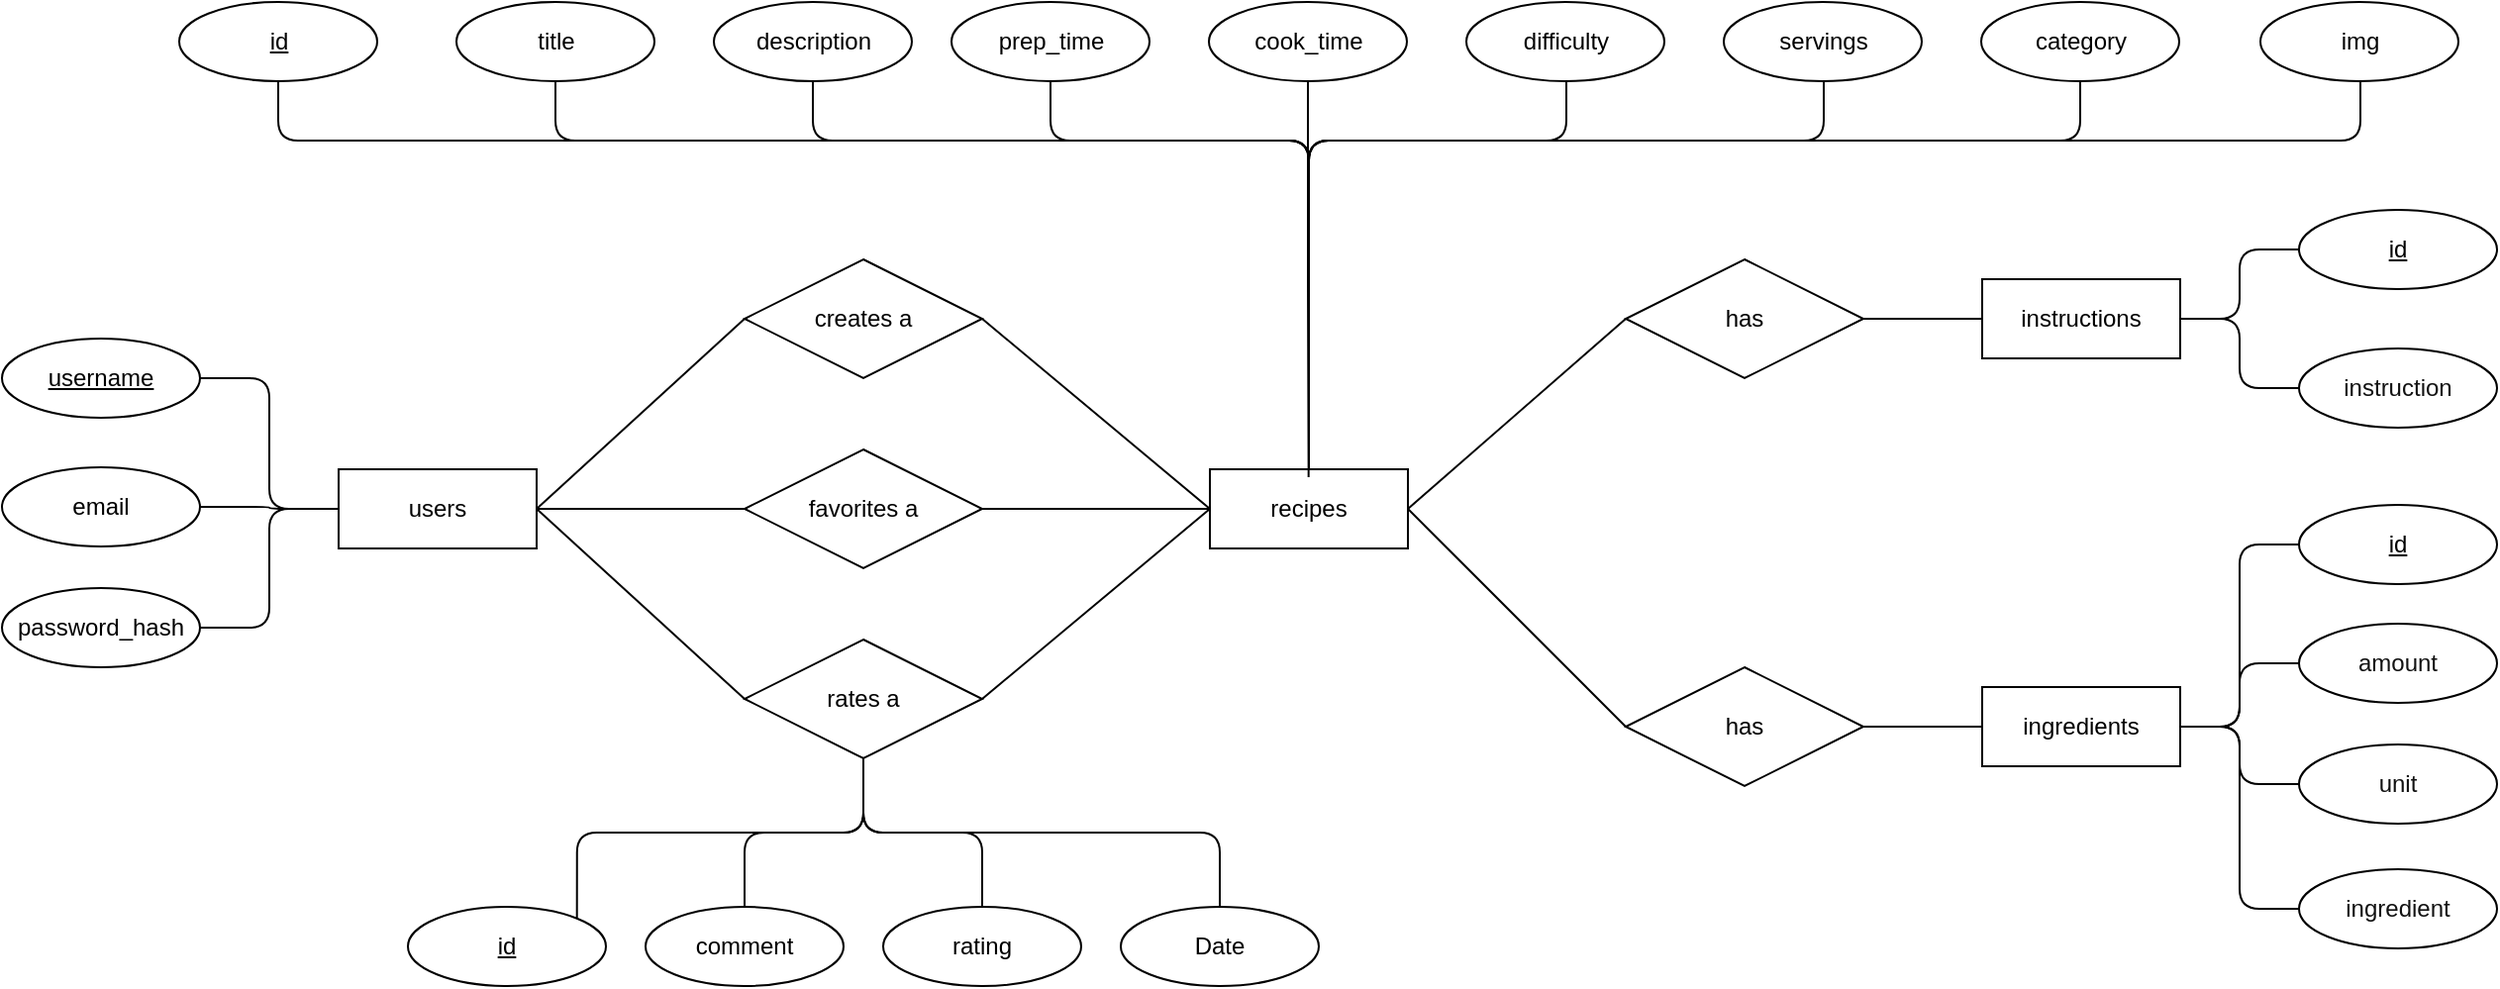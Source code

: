 <mxfile>
    <diagram id="jRUPgtVUa6tnaxBzOR9-" name="Page-1">
        <mxGraphModel dx="2176" dy="1456" grid="1" gridSize="10" guides="1" tooltips="1" connect="1" arrows="1" fold="1" page="0" pageScale="1" pageWidth="850" pageHeight="1100" math="0" shadow="0">
            <root>
                <mxCell id="0"/>
                <mxCell id="1" parent="0"/>
                <mxCell id="26" style="shape=connector;rounded=1;html=1;exitX=1;exitY=0.5;exitDx=0;exitDy=0;entryX=0;entryY=0.5;entryDx=0;entryDy=0;strokeColor=default;align=center;verticalAlign=middle;fontFamily=Helvetica;fontSize=11;fontColor=default;labelBackgroundColor=default;endArrow=none;endFill=0;" parent="1" source="2" target="12" edge="1">
                    <mxGeometry relative="1" as="geometry"/>
                </mxCell>
                <mxCell id="32" style="edgeStyle=none;shape=connector;rounded=1;html=1;exitX=1;exitY=0.5;exitDx=0;exitDy=0;entryX=0;entryY=0.5;entryDx=0;entryDy=0;strokeColor=default;align=center;verticalAlign=middle;fontFamily=Helvetica;fontSize=11;fontColor=default;labelBackgroundColor=default;endArrow=none;endFill=0;" parent="1" source="2" target="11" edge="1">
                    <mxGeometry relative="1" as="geometry"/>
                </mxCell>
                <mxCell id="68" style="edgeStyle=orthogonalEdgeStyle;shape=connector;rounded=1;html=1;exitX=0;exitY=0.5;exitDx=0;exitDy=0;entryX=1;entryY=0.5;entryDx=0;entryDy=0;strokeColor=default;align=center;verticalAlign=middle;fontFamily=Helvetica;fontSize=11;fontColor=default;labelBackgroundColor=default;endArrow=none;endFill=0;" edge="1" parent="1" source="2" target="65">
                    <mxGeometry relative="1" as="geometry"/>
                </mxCell>
                <mxCell id="70" style="edgeStyle=orthogonalEdgeStyle;shape=connector;rounded=1;html=1;exitX=0;exitY=0.5;exitDx=0;exitDy=0;entryX=1;entryY=0.5;entryDx=0;entryDy=0;strokeColor=default;align=center;verticalAlign=middle;fontFamily=Helvetica;fontSize=11;fontColor=default;labelBackgroundColor=default;endArrow=none;endFill=0;" edge="1" parent="1" source="2" target="66">
                    <mxGeometry relative="1" as="geometry"/>
                </mxCell>
                <mxCell id="2" value="users" style="whiteSpace=wrap;html=1;align=center;" parent="1" vertex="1">
                    <mxGeometry x="320" y="436" width="100" height="40" as="geometry"/>
                </mxCell>
                <mxCell id="38" style="edgeStyle=none;shape=connector;rounded=1;html=1;exitX=1;exitY=0.5;exitDx=0;exitDy=0;entryX=0;entryY=0.5;entryDx=0;entryDy=0;strokeColor=default;align=center;verticalAlign=middle;fontFamily=Helvetica;fontSize=11;fontColor=default;labelBackgroundColor=default;endArrow=none;endFill=0;" parent="1" source="4" target="35" edge="1">
                    <mxGeometry relative="1" as="geometry"/>
                </mxCell>
                <mxCell id="60" style="edgeStyle=orthogonalEdgeStyle;shape=connector;rounded=1;html=1;exitX=0.5;exitY=0;exitDx=0;exitDy=0;entryX=0.5;entryY=1;entryDx=0;entryDy=0;strokeColor=default;align=center;verticalAlign=middle;fontFamily=Helvetica;fontSize=11;fontColor=default;labelBackgroundColor=default;endArrow=none;endFill=0;" edge="1" parent="1" source="4" target="49">
                    <mxGeometry relative="1" as="geometry">
                        <Array as="points">
                            <mxPoint x="810" y="270"/>
                            <mxPoint x="940" y="270"/>
                            <mxPoint x="940" y="240"/>
                        </Array>
                    </mxGeometry>
                </mxCell>
                <mxCell id="61" style="edgeStyle=orthogonalEdgeStyle;shape=connector;rounded=1;html=1;exitX=0.5;exitY=0;exitDx=0;exitDy=0;entryX=0.5;entryY=1;entryDx=0;entryDy=0;strokeColor=default;align=center;verticalAlign=middle;fontFamily=Helvetica;fontSize=11;fontColor=default;labelBackgroundColor=default;endArrow=none;endFill=0;" edge="1" parent="1" source="4" target="51">
                    <mxGeometry relative="1" as="geometry">
                        <Array as="points">
                            <mxPoint x="810" y="270"/>
                            <mxPoint x="1070" y="270"/>
                            <mxPoint x="1070" y="240"/>
                        </Array>
                    </mxGeometry>
                </mxCell>
                <mxCell id="64" style="edgeStyle=orthogonalEdgeStyle;shape=connector;rounded=1;html=1;exitX=0.5;exitY=0;exitDx=0;exitDy=0;entryX=0.5;entryY=1;entryDx=0;entryDy=0;strokeColor=default;align=center;verticalAlign=middle;fontFamily=Helvetica;fontSize=11;fontColor=default;labelBackgroundColor=default;endArrow=none;endFill=0;" edge="1" parent="1" source="4" target="63">
                    <mxGeometry relative="1" as="geometry">
                        <Array as="points">
                            <mxPoint x="810" y="270"/>
                            <mxPoint x="1341" y="270"/>
                            <mxPoint x="1341" y="240"/>
                        </Array>
                    </mxGeometry>
                </mxCell>
                <mxCell id="4" value="recipes" style="whiteSpace=wrap;html=1;align=center;" parent="1" vertex="1">
                    <mxGeometry x="760" y="436" width="100" height="40" as="geometry"/>
                </mxCell>
                <mxCell id="85" style="edgeStyle=orthogonalEdgeStyle;shape=connector;rounded=1;html=1;exitX=1;exitY=0.5;exitDx=0;exitDy=0;entryX=0;entryY=0.5;entryDx=0;entryDy=0;strokeColor=default;align=center;verticalAlign=middle;fontFamily=Helvetica;fontSize=11;fontColor=default;labelBackgroundColor=default;endArrow=none;endFill=0;" edge="1" parent="1" source="5" target="16">
                    <mxGeometry relative="1" as="geometry"/>
                </mxCell>
                <mxCell id="5" value="instructions" style="whiteSpace=wrap;html=1;align=center;" parent="1" vertex="1">
                    <mxGeometry x="1150" y="340" width="100" height="40" as="geometry"/>
                </mxCell>
                <mxCell id="79" style="edgeStyle=orthogonalEdgeStyle;shape=connector;rounded=1;html=1;exitX=1;exitY=0.5;exitDx=0;exitDy=0;entryX=0;entryY=0.5;entryDx=0;entryDy=0;strokeColor=default;align=center;verticalAlign=middle;fontFamily=Helvetica;fontSize=11;fontColor=default;labelBackgroundColor=default;endArrow=none;endFill=0;" edge="1" parent="1" source="6" target="17">
                    <mxGeometry relative="1" as="geometry"/>
                </mxCell>
                <mxCell id="6" value="ingredients" style="whiteSpace=wrap;html=1;align=center;" parent="1" vertex="1">
                    <mxGeometry x="1150" y="546" width="100" height="40" as="geometry"/>
                </mxCell>
                <mxCell id="31" style="shape=connector;rounded=1;html=1;exitX=1;exitY=0.5;exitDx=0;exitDy=0;entryX=0;entryY=0.5;entryDx=0;entryDy=0;strokeColor=default;align=center;verticalAlign=middle;fontFamily=Helvetica;fontSize=11;fontColor=default;labelBackgroundColor=default;endArrow=none;endFill=0;" parent="1" source="10" target="4" edge="1">
                    <mxGeometry relative="1" as="geometry"/>
                </mxCell>
                <mxCell id="33" style="shape=connector;rounded=1;html=1;exitX=0;exitY=0.5;exitDx=0;exitDy=0;entryX=1;entryY=0.5;entryDx=0;entryDy=0;strokeColor=default;align=center;verticalAlign=middle;fontFamily=Helvetica;fontSize=11;fontColor=default;labelBackgroundColor=default;endArrow=none;endFill=0;" parent="1" source="10" target="2" edge="1">
                    <mxGeometry relative="1" as="geometry"/>
                </mxCell>
                <mxCell id="10" value="creates a" style="shape=rhombus;perimeter=rhombusPerimeter;whiteSpace=wrap;html=1;align=center;" parent="1" vertex="1">
                    <mxGeometry x="525" y="330" width="120" height="60" as="geometry"/>
                </mxCell>
                <mxCell id="29" style="edgeStyle=none;shape=connector;rounded=1;html=1;exitX=1;exitY=0.5;exitDx=0;exitDy=0;entryX=0;entryY=0.5;entryDx=0;entryDy=0;strokeColor=default;align=center;verticalAlign=middle;fontFamily=Helvetica;fontSize=11;fontColor=default;labelBackgroundColor=default;endArrow=none;endFill=0;" parent="1" source="11" target="4" edge="1">
                    <mxGeometry relative="1" as="geometry"/>
                </mxCell>
                <mxCell id="11" value="favorites a" style="shape=rhombus;perimeter=rhombusPerimeter;whiteSpace=wrap;html=1;align=center;" parent="1" vertex="1">
                    <mxGeometry x="525" y="426" width="120" height="60" as="geometry"/>
                </mxCell>
                <mxCell id="22" style="edgeStyle=orthogonalEdgeStyle;html=1;exitX=0.5;exitY=1;exitDx=0;exitDy=0;entryX=1;entryY=0;entryDx=0;entryDy=0;endArrow=none;endFill=0;" parent="1" source="12" target="13" edge="1">
                    <mxGeometry relative="1" as="geometry"/>
                </mxCell>
                <mxCell id="23" style="edgeStyle=orthogonalEdgeStyle;shape=connector;rounded=1;html=1;exitX=0.5;exitY=1;exitDx=0;exitDy=0;entryX=0.5;entryY=0;entryDx=0;entryDy=0;strokeColor=default;align=center;verticalAlign=middle;fontFamily=Helvetica;fontSize=11;fontColor=default;labelBackgroundColor=default;endArrow=none;endFill=0;" parent="1" source="12" target="20" edge="1">
                    <mxGeometry relative="1" as="geometry"/>
                </mxCell>
                <mxCell id="25" style="edgeStyle=orthogonalEdgeStyle;shape=connector;rounded=1;html=1;exitX=0.5;exitY=1;exitDx=0;exitDy=0;entryX=0.5;entryY=0;entryDx=0;entryDy=0;strokeColor=default;align=center;verticalAlign=middle;fontFamily=Helvetica;fontSize=11;fontColor=default;labelBackgroundColor=default;endArrow=none;endFill=0;" parent="1" source="12" target="21" edge="1">
                    <mxGeometry relative="1" as="geometry"/>
                </mxCell>
                <mxCell id="27" style="shape=connector;rounded=1;html=1;exitX=1;exitY=0.5;exitDx=0;exitDy=0;entryX=0;entryY=0.5;entryDx=0;entryDy=0;strokeColor=default;align=center;verticalAlign=middle;fontFamily=Helvetica;fontSize=11;fontColor=default;labelBackgroundColor=default;endArrow=none;endFill=0;" parent="1" source="12" target="4" edge="1">
                    <mxGeometry relative="1" as="geometry"/>
                </mxCell>
                <mxCell id="12" value="rates a" style="shape=rhombus;perimeter=rhombusPerimeter;whiteSpace=wrap;html=1;align=center;" parent="1" vertex="1">
                    <mxGeometry x="525" y="522" width="120" height="60" as="geometry"/>
                </mxCell>
                <mxCell id="13" value="&lt;u&gt;id&lt;/u&gt;" style="ellipse;whiteSpace=wrap;html=1;align=center;" parent="1" vertex="1">
                    <mxGeometry x="355" y="657" width="100" height="40" as="geometry"/>
                </mxCell>
                <mxCell id="53" style="edgeStyle=orthogonalEdgeStyle;html=1;exitX=0.5;exitY=1;exitDx=0;exitDy=0;entryX=0.5;entryY=0;entryDx=0;entryDy=0;endArrow=none;endFill=0;" edge="1" parent="1" source="15" target="4">
                    <mxGeometry relative="1" as="geometry">
                        <Array as="points">
                            <mxPoint x="290" y="240"/>
                            <mxPoint x="290" y="270"/>
                            <mxPoint x="810" y="270"/>
                        </Array>
                    </mxGeometry>
                </mxCell>
                <mxCell id="15" value="&lt;u&gt;id&lt;/u&gt;" style="ellipse;whiteSpace=wrap;html=1;align=center;" parent="1" vertex="1">
                    <mxGeometry x="239.5" y="200" width="100" height="40" as="geometry"/>
                </mxCell>
                <mxCell id="16" value="&lt;u&gt;id&lt;/u&gt;" style="ellipse;whiteSpace=wrap;html=1;align=center;" parent="1" vertex="1">
                    <mxGeometry x="1310" y="305" width="100" height="40" as="geometry"/>
                </mxCell>
                <mxCell id="17" value="&lt;u&gt;id&lt;/u&gt;" style="ellipse;whiteSpace=wrap;html=1;align=center;" parent="1" vertex="1">
                    <mxGeometry x="1310" y="454" width="100" height="40" as="geometry"/>
                </mxCell>
                <mxCell id="24" style="edgeStyle=orthogonalEdgeStyle;shape=connector;rounded=1;html=1;exitX=0.5;exitY=0;exitDx=0;exitDy=0;entryX=0.5;entryY=1;entryDx=0;entryDy=0;strokeColor=default;align=center;verticalAlign=middle;fontFamily=Helvetica;fontSize=11;fontColor=default;labelBackgroundColor=default;endArrow=none;endFill=0;" parent="1" source="19" target="12" edge="1">
                    <mxGeometry relative="1" as="geometry"/>
                </mxCell>
                <mxCell id="19" value="rating" style="ellipse;whiteSpace=wrap;html=1;align=center;" parent="1" vertex="1">
                    <mxGeometry x="595" y="657" width="100" height="40" as="geometry"/>
                </mxCell>
                <mxCell id="20" value="comment" style="ellipse;whiteSpace=wrap;html=1;align=center;" parent="1" vertex="1">
                    <mxGeometry x="475" y="657" width="100" height="40" as="geometry"/>
                </mxCell>
                <mxCell id="21" value="Date" style="ellipse;whiteSpace=wrap;html=1;align=center;" parent="1" vertex="1">
                    <mxGeometry x="715" y="657" width="100" height="40" as="geometry"/>
                </mxCell>
                <mxCell id="44" style="edgeStyle=none;shape=connector;rounded=1;html=1;exitX=1;exitY=0.5;exitDx=0;exitDy=0;entryX=0;entryY=0.5;entryDx=0;entryDy=0;strokeColor=default;align=center;verticalAlign=middle;fontFamily=Helvetica;fontSize=11;fontColor=default;labelBackgroundColor=default;endArrow=none;endFill=0;" parent="1" source="35" target="5" edge="1">
                    <mxGeometry relative="1" as="geometry"/>
                </mxCell>
                <mxCell id="35" value="has" style="shape=rhombus;perimeter=rhombusPerimeter;whiteSpace=wrap;html=1;align=center;" parent="1" vertex="1">
                    <mxGeometry x="970" y="330" width="120" height="60" as="geometry"/>
                </mxCell>
                <mxCell id="40" style="edgeStyle=none;shape=connector;rounded=1;html=1;exitX=0;exitY=0.5;exitDx=0;exitDy=0;entryX=1;entryY=0.5;entryDx=0;entryDy=0;strokeColor=default;align=center;verticalAlign=middle;fontFamily=Helvetica;fontSize=11;fontColor=default;labelBackgroundColor=default;endArrow=none;endFill=0;" parent="1" source="36" target="4" edge="1">
                    <mxGeometry relative="1" as="geometry"/>
                </mxCell>
                <mxCell id="43" style="edgeStyle=none;shape=connector;rounded=1;html=1;exitX=1;exitY=0.5;exitDx=0;exitDy=0;entryX=0;entryY=0.5;entryDx=0;entryDy=0;strokeColor=default;align=center;verticalAlign=middle;fontFamily=Helvetica;fontSize=11;fontColor=default;labelBackgroundColor=default;endArrow=none;endFill=0;" parent="1" source="36" target="6" edge="1">
                    <mxGeometry relative="1" as="geometry"/>
                </mxCell>
                <mxCell id="36" value="has" style="shape=rhombus;perimeter=rhombusPerimeter;whiteSpace=wrap;html=1;align=center;" parent="1" vertex="1">
                    <mxGeometry x="970" y="536" width="120" height="60" as="geometry"/>
                </mxCell>
                <mxCell id="54" style="edgeStyle=orthogonalEdgeStyle;shape=connector;rounded=1;html=1;exitX=0.5;exitY=1;exitDx=0;exitDy=0;entryX=0.5;entryY=0;entryDx=0;entryDy=0;strokeColor=default;align=center;verticalAlign=middle;fontFamily=Helvetica;fontSize=11;fontColor=default;labelBackgroundColor=default;endArrow=none;endFill=0;" edge="1" parent="1" source="45" target="4">
                    <mxGeometry relative="1" as="geometry">
                        <Array as="points">
                            <mxPoint x="430" y="240"/>
                            <mxPoint x="430" y="270"/>
                            <mxPoint x="810" y="270"/>
                        </Array>
                    </mxGeometry>
                </mxCell>
                <mxCell id="45" value="title" style="ellipse;whiteSpace=wrap;html=1;align=center;" parent="1" vertex="1">
                    <mxGeometry x="379.5" y="200" width="100" height="40" as="geometry"/>
                </mxCell>
                <mxCell id="55" style="edgeStyle=orthogonalEdgeStyle;shape=connector;rounded=1;html=1;exitX=0.5;exitY=1;exitDx=0;exitDy=0;strokeColor=default;align=center;verticalAlign=middle;fontFamily=Helvetica;fontSize=11;fontColor=default;labelBackgroundColor=default;endArrow=none;endFill=0;" edge="1" parent="1" source="46">
                    <mxGeometry relative="1" as="geometry">
                        <mxPoint x="809.842" y="440" as="targetPoint"/>
                        <Array as="points">
                            <mxPoint x="560" y="240"/>
                            <mxPoint x="560" y="270"/>
                            <mxPoint x="810" y="270"/>
                        </Array>
                    </mxGeometry>
                </mxCell>
                <mxCell id="46" value="description" style="ellipse;whiteSpace=wrap;html=1;align=center;" parent="1" vertex="1">
                    <mxGeometry x="509.5" y="200" width="100" height="40" as="geometry"/>
                </mxCell>
                <mxCell id="56" style="edgeStyle=orthogonalEdgeStyle;shape=connector;rounded=1;html=1;exitX=0.5;exitY=1;exitDx=0;exitDy=0;entryX=0.5;entryY=0;entryDx=0;entryDy=0;strokeColor=default;align=center;verticalAlign=middle;fontFamily=Helvetica;fontSize=11;fontColor=default;labelBackgroundColor=default;endArrow=none;endFill=0;" edge="1" parent="1" source="47" target="4">
                    <mxGeometry relative="1" as="geometry">
                        <Array as="points">
                            <mxPoint x="680" y="240"/>
                            <mxPoint x="680" y="270"/>
                            <mxPoint x="810" y="270"/>
                        </Array>
                    </mxGeometry>
                </mxCell>
                <mxCell id="47" value="prep_time" style="ellipse;whiteSpace=wrap;html=1;align=center;" parent="1" vertex="1">
                    <mxGeometry x="629.5" y="200" width="100" height="40" as="geometry"/>
                </mxCell>
                <mxCell id="88" style="edgeStyle=orthogonalEdgeStyle;shape=connector;rounded=1;html=1;exitX=0.5;exitY=1;exitDx=0;exitDy=0;entryX=0.5;entryY=0;entryDx=0;entryDy=0;strokeColor=default;align=center;verticalAlign=middle;fontFamily=Helvetica;fontSize=11;fontColor=default;labelBackgroundColor=default;endArrow=none;endFill=0;" edge="1" parent="1" source="48" target="4">
                    <mxGeometry relative="1" as="geometry"/>
                </mxCell>
                <mxCell id="48" value="cook_time" style="ellipse;whiteSpace=wrap;html=1;align=center;" parent="1" vertex="1">
                    <mxGeometry x="759.5" y="200" width="100" height="40" as="geometry"/>
                </mxCell>
                <mxCell id="49" value="difficulty" style="ellipse;whiteSpace=wrap;html=1;align=center;" parent="1" vertex="1">
                    <mxGeometry x="889.5" y="200" width="100" height="40" as="geometry"/>
                </mxCell>
                <mxCell id="62" style="edgeStyle=orthogonalEdgeStyle;shape=connector;rounded=1;html=1;exitX=0.5;exitY=1;exitDx=0;exitDy=0;entryX=0.5;entryY=0;entryDx=0;entryDy=0;strokeColor=default;align=center;verticalAlign=middle;fontFamily=Helvetica;fontSize=11;fontColor=default;labelBackgroundColor=default;endArrow=none;endFill=0;" edge="1" parent="1" source="50" target="4">
                    <mxGeometry relative="1" as="geometry">
                        <Array as="points">
                            <mxPoint x="1200" y="240"/>
                            <mxPoint x="1200" y="270"/>
                            <mxPoint x="810" y="270"/>
                        </Array>
                    </mxGeometry>
                </mxCell>
                <mxCell id="50" value="category" style="ellipse;whiteSpace=wrap;html=1;align=center;" parent="1" vertex="1">
                    <mxGeometry x="1149.5" y="200" width="100" height="40" as="geometry"/>
                </mxCell>
                <mxCell id="51" value="servings" style="ellipse;whiteSpace=wrap;html=1;align=center;" parent="1" vertex="1">
                    <mxGeometry x="1019.5" y="200" width="100" height="40" as="geometry"/>
                </mxCell>
                <mxCell id="63" value="img" style="ellipse;whiteSpace=wrap;html=1;align=center;" vertex="1" parent="1">
                    <mxGeometry x="1290.5" y="200" width="100" height="40" as="geometry"/>
                </mxCell>
                <mxCell id="65" value="&lt;u&gt;username&lt;/u&gt;" style="ellipse;whiteSpace=wrap;html=1;align=center;" vertex="1" parent="1">
                    <mxGeometry x="150" y="370" width="100" height="40" as="geometry"/>
                </mxCell>
                <mxCell id="66" value="email" style="ellipse;whiteSpace=wrap;html=1;align=center;" vertex="1" parent="1">
                    <mxGeometry x="150" y="435" width="100" height="40" as="geometry"/>
                </mxCell>
                <mxCell id="71" style="edgeStyle=orthogonalEdgeStyle;shape=connector;rounded=1;html=1;exitX=1;exitY=0.5;exitDx=0;exitDy=0;entryX=0;entryY=0.5;entryDx=0;entryDy=0;strokeColor=default;align=center;verticalAlign=middle;fontFamily=Helvetica;fontSize=11;fontColor=default;labelBackgroundColor=default;endArrow=none;endFill=0;" edge="1" parent="1" source="67" target="2">
                    <mxGeometry relative="1" as="geometry"/>
                </mxCell>
                <mxCell id="67" value="password_hash" style="ellipse;whiteSpace=wrap;html=1;align=center;" vertex="1" parent="1">
                    <mxGeometry x="150" y="496" width="100" height="40" as="geometry"/>
                </mxCell>
                <mxCell id="87" style="edgeStyle=orthogonalEdgeStyle;shape=connector;rounded=1;html=1;exitX=0;exitY=0.5;exitDx=0;exitDy=0;entryX=1;entryY=0.5;entryDx=0;entryDy=0;strokeColor=default;align=center;verticalAlign=middle;fontFamily=Helvetica;fontSize=11;fontColor=default;labelBackgroundColor=default;endArrow=none;endFill=0;" edge="1" parent="1" source="72" target="5">
                    <mxGeometry relative="1" as="geometry"/>
                </mxCell>
                <mxCell id="72" value="&lt;font color=&quot;#121212&quot;&gt;instruction&lt;/font&gt;" style="ellipse;whiteSpace=wrap;html=1;align=center;" vertex="1" parent="1">
                    <mxGeometry x="1310" y="375" width="100" height="40" as="geometry"/>
                </mxCell>
                <mxCell id="81" style="edgeStyle=orthogonalEdgeStyle;shape=connector;rounded=1;html=1;exitX=0;exitY=0.5;exitDx=0;exitDy=0;entryX=1;entryY=0.5;entryDx=0;entryDy=0;strokeColor=default;align=center;verticalAlign=middle;fontFamily=Helvetica;fontSize=11;fontColor=default;labelBackgroundColor=default;endArrow=none;endFill=0;" edge="1" parent="1" source="75" target="6">
                    <mxGeometry relative="1" as="geometry"/>
                </mxCell>
                <mxCell id="75" value="&lt;font color=&quot;#121212&quot;&gt;amount&lt;/font&gt;" style="ellipse;whiteSpace=wrap;html=1;align=center;" vertex="1" parent="1">
                    <mxGeometry x="1310" y="514" width="100" height="40" as="geometry"/>
                </mxCell>
                <mxCell id="83" style="edgeStyle=orthogonalEdgeStyle;shape=connector;rounded=1;html=1;exitX=0;exitY=0.5;exitDx=0;exitDy=0;entryX=1;entryY=0.5;entryDx=0;entryDy=0;strokeColor=default;align=center;verticalAlign=middle;fontFamily=Helvetica;fontSize=11;fontColor=default;labelBackgroundColor=default;endArrow=none;endFill=0;" edge="1" parent="1" source="76" target="6">
                    <mxGeometry relative="1" as="geometry"/>
                </mxCell>
                <mxCell id="76" value="&lt;font color=&quot;#121212&quot;&gt;unit&lt;/font&gt;" style="ellipse;whiteSpace=wrap;html=1;align=center;" vertex="1" parent="1">
                    <mxGeometry x="1310" y="575" width="100" height="40" as="geometry"/>
                </mxCell>
                <mxCell id="84" style="edgeStyle=orthogonalEdgeStyle;shape=connector;rounded=1;html=1;exitX=0;exitY=0.5;exitDx=0;exitDy=0;entryX=1;entryY=0.5;entryDx=0;entryDy=0;strokeColor=default;align=center;verticalAlign=middle;fontFamily=Helvetica;fontSize=11;fontColor=default;labelBackgroundColor=default;endArrow=none;endFill=0;" edge="1" parent="1" source="77" target="6">
                    <mxGeometry relative="1" as="geometry"/>
                </mxCell>
                <mxCell id="77" value="&lt;font color=&quot;#121212&quot;&gt;ingredient&lt;/font&gt;" style="ellipse;whiteSpace=wrap;html=1;align=center;" vertex="1" parent="1">
                    <mxGeometry x="1310" y="638" width="100" height="40" as="geometry"/>
                </mxCell>
            </root>
        </mxGraphModel>
    </diagram>
</mxfile>